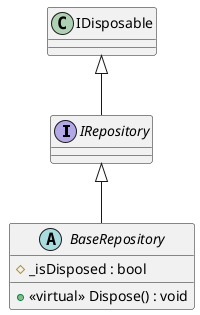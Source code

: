 @startuml
interface IRepository {
}
abstract class BaseRepository {
    # _isDisposed : bool
    + <<virtual>> Dispose() : void
}
IDisposable <|-- IRepository
IRepository <|-- BaseRepository
@enduml
